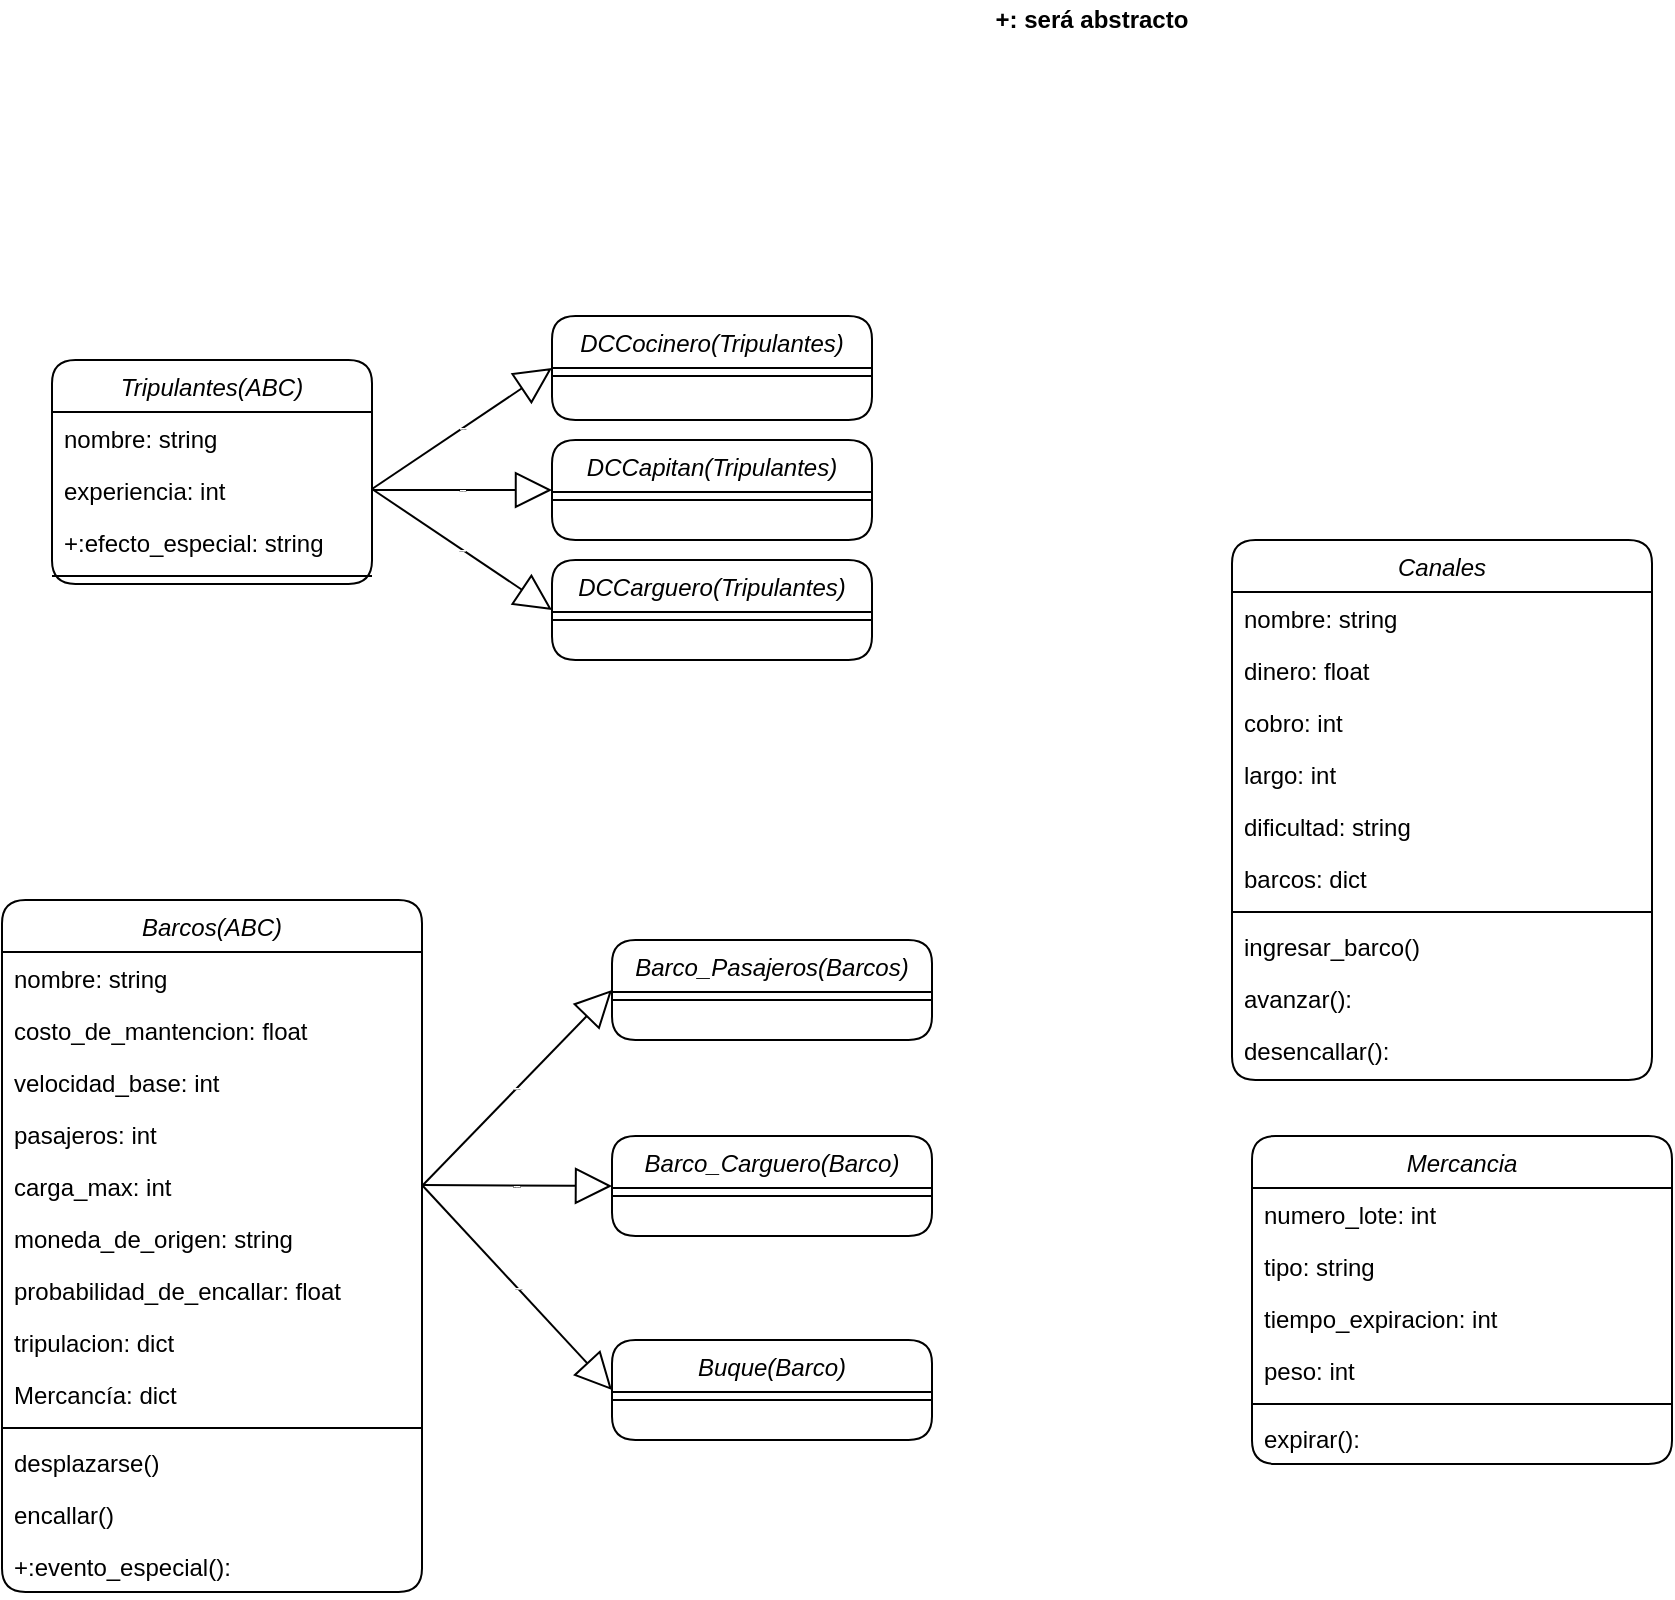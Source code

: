 <mxfile version="14.6.1" type="github">
  <diagram id="C5RBs43oDa-KdzZeNtuy" name="Page-1">
    <mxGraphModel dx="1248" dy="711" grid="1" gridSize="10" guides="1" tooltips="1" connect="1" arrows="1" fold="1" page="1" pageScale="1" pageWidth="827" pageHeight="1169" math="0" shadow="0">
      <root>
        <mxCell id="WIyWlLk6GJQsqaUBKTNV-0" />
        <mxCell id="WIyWlLk6GJQsqaUBKTNV-1" parent="WIyWlLk6GJQsqaUBKTNV-0" />
        <mxCell id="zkfFHV4jXpPFQw0GAbJ--0" value="Barcos(ABC)" style="swimlane;fontStyle=2;align=center;verticalAlign=top;childLayout=stackLayout;horizontal=1;startSize=26;horizontalStack=0;resizeParent=1;resizeLast=0;collapsible=1;marginBottom=0;shadow=0;strokeWidth=1;rounded=1;" parent="WIyWlLk6GJQsqaUBKTNV-1" vertex="1">
          <mxGeometry x="55" y="480" width="210" height="346" as="geometry">
            <mxRectangle x="220" y="120" width="160" height="26" as="alternateBounds" />
          </mxGeometry>
        </mxCell>
        <mxCell id="zkfFHV4jXpPFQw0GAbJ--1" value="nombre: string" style="text;align=left;verticalAlign=top;spacingLeft=4;spacingRight=4;overflow=hidden;rotatable=0;points=[[0,0.5],[1,0.5]];portConstraint=eastwest;rounded=1;" parent="zkfFHV4jXpPFQw0GAbJ--0" vertex="1">
          <mxGeometry y="26" width="210" height="26" as="geometry" />
        </mxCell>
        <mxCell id="IKZnwQnQ5U1V80NzmOC9-25" value="costo_de_mantencion: float" style="text;align=left;verticalAlign=top;spacingLeft=4;spacingRight=4;overflow=hidden;rotatable=0;points=[[0,0.5],[1,0.5]];portConstraint=eastwest;shadow=0;html=0;rounded=1;" parent="zkfFHV4jXpPFQw0GAbJ--0" vertex="1">
          <mxGeometry y="52" width="210" height="26" as="geometry" />
        </mxCell>
        <mxCell id="zkfFHV4jXpPFQw0GAbJ--2" value="velocidad_base: int&#xa;" style="text;align=left;verticalAlign=top;spacingLeft=4;spacingRight=4;overflow=hidden;rotatable=0;points=[[0,0.5],[1,0.5]];portConstraint=eastwest;shadow=0;html=0;rounded=1;" parent="zkfFHV4jXpPFQw0GAbJ--0" vertex="1">
          <mxGeometry y="78" width="210" height="26" as="geometry" />
        </mxCell>
        <mxCell id="IKZnwQnQ5U1V80NzmOC9-27" value="pasajeros: int&#xa;" style="text;align=left;verticalAlign=top;spacingLeft=4;spacingRight=4;overflow=hidden;rotatable=0;points=[[0,0.5],[1,0.5]];portConstraint=eastwest;shadow=0;html=0;rounded=1;" parent="zkfFHV4jXpPFQw0GAbJ--0" vertex="1">
          <mxGeometry y="104" width="210" height="26" as="geometry" />
        </mxCell>
        <mxCell id="IKZnwQnQ5U1V80NzmOC9-24" value="carga_max: int" style="text;align=left;verticalAlign=top;spacingLeft=4;spacingRight=4;overflow=hidden;rotatable=0;points=[[0,0.5],[1,0.5]];portConstraint=eastwest;shadow=0;html=0;rounded=1;" parent="zkfFHV4jXpPFQw0GAbJ--0" vertex="1">
          <mxGeometry y="130" width="210" height="26" as="geometry" />
        </mxCell>
        <mxCell id="IKZnwQnQ5U1V80NzmOC9-28" value="moneda_de_origen: string" style="text;align=left;verticalAlign=top;spacingLeft=4;spacingRight=4;overflow=hidden;rotatable=0;points=[[0,0.5],[1,0.5]];portConstraint=eastwest;shadow=0;html=0;rounded=1;" parent="zkfFHV4jXpPFQw0GAbJ--0" vertex="1">
          <mxGeometry y="156" width="210" height="26" as="geometry" />
        </mxCell>
        <mxCell id="IKZnwQnQ5U1V80NzmOC9-30" value="probabilidad_de_encallar: float" style="text;align=left;verticalAlign=top;spacingLeft=4;spacingRight=4;overflow=hidden;rotatable=0;points=[[0,0.5],[1,0.5]];portConstraint=eastwest;shadow=0;html=0;rounded=1;" parent="zkfFHV4jXpPFQw0GAbJ--0" vertex="1">
          <mxGeometry y="182" width="210" height="26" as="geometry" />
        </mxCell>
        <mxCell id="IKZnwQnQ5U1V80NzmOC9-29" value="tripulacion: dict" style="text;align=left;verticalAlign=top;spacingLeft=4;spacingRight=4;overflow=hidden;rotatable=0;points=[[0,0.5],[1,0.5]];portConstraint=eastwest;shadow=0;html=0;rounded=1;" parent="zkfFHV4jXpPFQw0GAbJ--0" vertex="1">
          <mxGeometry y="208" width="210" height="26" as="geometry" />
        </mxCell>
        <mxCell id="IKZnwQnQ5U1V80NzmOC9-31" value="Mercancía: dict" style="text;align=left;verticalAlign=top;spacingLeft=4;spacingRight=4;overflow=hidden;rotatable=0;points=[[0,0.5],[1,0.5]];portConstraint=eastwest;shadow=0;html=0;rounded=1;" parent="zkfFHV4jXpPFQw0GAbJ--0" vertex="1">
          <mxGeometry y="234" width="210" height="26" as="geometry" />
        </mxCell>
        <mxCell id="zkfFHV4jXpPFQw0GAbJ--4" value="" style="line;html=1;strokeWidth=1;align=left;verticalAlign=middle;spacingTop=-1;spacingLeft=3;spacingRight=3;rotatable=0;labelPosition=right;points=[];portConstraint=eastwest;rounded=1;" parent="zkfFHV4jXpPFQw0GAbJ--0" vertex="1">
          <mxGeometry y="260" width="210" height="8" as="geometry" />
        </mxCell>
        <mxCell id="zkfFHV4jXpPFQw0GAbJ--5" value="desplazarse()" style="text;align=left;verticalAlign=top;spacingLeft=4;spacingRight=4;overflow=hidden;rotatable=0;points=[[0,0.5],[1,0.5]];portConstraint=eastwest;rounded=1;" parent="zkfFHV4jXpPFQw0GAbJ--0" vertex="1">
          <mxGeometry y="268" width="210" height="26" as="geometry" />
        </mxCell>
        <mxCell id="IKZnwQnQ5U1V80NzmOC9-32" value="encallar()" style="text;align=left;verticalAlign=top;spacingLeft=4;spacingRight=4;overflow=hidden;rotatable=0;points=[[0,0.5],[1,0.5]];portConstraint=eastwest;rounded=1;" parent="zkfFHV4jXpPFQw0GAbJ--0" vertex="1">
          <mxGeometry y="294" width="210" height="26" as="geometry" />
        </mxCell>
        <mxCell id="IKZnwQnQ5U1V80NzmOC9-34" value="+:evento_especial():" style="text;align=left;verticalAlign=top;spacingLeft=4;spacingRight=4;overflow=hidden;rotatable=0;points=[[0,0.5],[1,0.5]];portConstraint=eastwest;rounded=1;" parent="zkfFHV4jXpPFQw0GAbJ--0" vertex="1">
          <mxGeometry y="320" width="210" height="26" as="geometry" />
        </mxCell>
        <mxCell id="IKZnwQnQ5U1V80NzmOC9-1" value="Tripulantes(ABC)" style="swimlane;fontStyle=2;align=center;verticalAlign=top;childLayout=stackLayout;horizontal=1;startSize=26;horizontalStack=0;resizeParent=1;resizeLast=0;collapsible=1;marginBottom=0;shadow=0;strokeWidth=1;rounded=1;" parent="WIyWlLk6GJQsqaUBKTNV-1" vertex="1">
          <mxGeometry x="80" y="210" width="160" height="112" as="geometry">
            <mxRectangle x="220" y="120" width="160" height="26" as="alternateBounds" />
          </mxGeometry>
        </mxCell>
        <mxCell id="IKZnwQnQ5U1V80NzmOC9-2" value="nombre: string " style="text;align=left;verticalAlign=top;spacingLeft=4;spacingRight=4;overflow=hidden;rotatable=0;points=[[0,0.5],[1,0.5]];portConstraint=eastwest;rounded=1;" parent="IKZnwQnQ5U1V80NzmOC9-1" vertex="1">
          <mxGeometry y="26" width="160" height="26" as="geometry" />
        </mxCell>
        <mxCell id="IKZnwQnQ5U1V80NzmOC9-3" value="experiencia: int " style="text;align=left;verticalAlign=top;spacingLeft=4;spacingRight=4;overflow=hidden;rotatable=0;points=[[0,0.5],[1,0.5]];portConstraint=eastwest;shadow=0;html=0;rounded=1;" parent="IKZnwQnQ5U1V80NzmOC9-1" vertex="1">
          <mxGeometry y="52" width="160" height="26" as="geometry" />
        </mxCell>
        <mxCell id="IKZnwQnQ5U1V80NzmOC9-38" value="+:efecto_especial: string " style="text;align=left;verticalAlign=top;spacingLeft=4;spacingRight=4;overflow=hidden;rotatable=0;points=[[0,0.5],[1,0.5]];portConstraint=eastwest;shadow=0;html=0;rounded=1;" parent="IKZnwQnQ5U1V80NzmOC9-1" vertex="1">
          <mxGeometry y="78" width="160" height="26" as="geometry" />
        </mxCell>
        <mxCell id="IKZnwQnQ5U1V80NzmOC9-4" value="" style="line;html=1;strokeWidth=1;align=left;verticalAlign=middle;spacingTop=-1;spacingLeft=3;spacingRight=3;rotatable=0;labelPosition=right;points=[];portConstraint=eastwest;rounded=1;" parent="IKZnwQnQ5U1V80NzmOC9-1" vertex="1">
          <mxGeometry y="104" width="160" height="8" as="geometry" />
        </mxCell>
        <mxCell id="IKZnwQnQ5U1V80NzmOC9-35" value="&lt;b&gt;+: será abstracto&lt;/b&gt;" style="text;html=1;strokeColor=none;fillColor=none;align=center;verticalAlign=middle;whiteSpace=wrap;rounded=1;" parent="WIyWlLk6GJQsqaUBKTNV-1" vertex="1">
          <mxGeometry x="490" y="30" width="220" height="20" as="geometry" />
        </mxCell>
        <mxCell id="IKZnwQnQ5U1V80NzmOC9-39" value="Canales" style="swimlane;fontStyle=2;align=center;verticalAlign=top;childLayout=stackLayout;horizontal=1;startSize=26;horizontalStack=0;resizeParent=1;resizeLast=0;collapsible=1;marginBottom=0;shadow=0;strokeWidth=1;rounded=1;" parent="WIyWlLk6GJQsqaUBKTNV-1" vertex="1">
          <mxGeometry x="670" y="300" width="210" height="270" as="geometry">
            <mxRectangle x="220" y="120" width="160" height="26" as="alternateBounds" />
          </mxGeometry>
        </mxCell>
        <mxCell id="IKZnwQnQ5U1V80NzmOC9-40" value="nombre: string" style="text;align=left;verticalAlign=top;spacingLeft=4;spacingRight=4;overflow=hidden;rotatable=0;points=[[0,0.5],[1,0.5]];portConstraint=eastwest;rounded=1;" parent="IKZnwQnQ5U1V80NzmOC9-39" vertex="1">
          <mxGeometry y="26" width="210" height="26" as="geometry" />
        </mxCell>
        <mxCell id="IKZnwQnQ5U1V80NzmOC9-44" value="dinero: float" style="text;align=left;verticalAlign=top;spacingLeft=4;spacingRight=4;overflow=hidden;rotatable=0;points=[[0,0.5],[1,0.5]];portConstraint=eastwest;shadow=0;html=0;rounded=1;" parent="IKZnwQnQ5U1V80NzmOC9-39" vertex="1">
          <mxGeometry y="52" width="210" height="26" as="geometry" />
        </mxCell>
        <mxCell id="IKZnwQnQ5U1V80NzmOC9-45" value="cobro: int " style="text;align=left;verticalAlign=top;spacingLeft=4;spacingRight=4;overflow=hidden;rotatable=0;points=[[0,0.5],[1,0.5]];portConstraint=eastwest;shadow=0;html=0;rounded=1;" parent="IKZnwQnQ5U1V80NzmOC9-39" vertex="1">
          <mxGeometry y="78" width="210" height="26" as="geometry" />
        </mxCell>
        <mxCell id="IKZnwQnQ5U1V80NzmOC9-46" value="largo: int " style="text;align=left;verticalAlign=top;spacingLeft=4;spacingRight=4;overflow=hidden;rotatable=0;points=[[0,0.5],[1,0.5]];portConstraint=eastwest;shadow=0;html=0;rounded=1;" parent="IKZnwQnQ5U1V80NzmOC9-39" vertex="1">
          <mxGeometry y="104" width="210" height="26" as="geometry" />
        </mxCell>
        <mxCell id="IKZnwQnQ5U1V80NzmOC9-47" value="dificultad: string " style="text;align=left;verticalAlign=top;spacingLeft=4;spacingRight=4;overflow=hidden;rotatable=0;points=[[0,0.5],[1,0.5]];portConstraint=eastwest;shadow=0;html=0;rounded=1;" parent="IKZnwQnQ5U1V80NzmOC9-39" vertex="1">
          <mxGeometry y="130" width="210" height="26" as="geometry" />
        </mxCell>
        <mxCell id="IKZnwQnQ5U1V80NzmOC9-48" value="barcos: dict" style="text;align=left;verticalAlign=top;spacingLeft=4;spacingRight=4;overflow=hidden;rotatable=0;points=[[0,0.5],[1,0.5]];portConstraint=eastwest;shadow=0;html=0;rounded=1;" parent="IKZnwQnQ5U1V80NzmOC9-39" vertex="1">
          <mxGeometry y="156" width="210" height="26" as="geometry" />
        </mxCell>
        <mxCell id="IKZnwQnQ5U1V80NzmOC9-49" value="" style="line;html=1;strokeWidth=1;align=left;verticalAlign=middle;spacingTop=-1;spacingLeft=3;spacingRight=3;rotatable=0;labelPosition=right;points=[];portConstraint=eastwest;rounded=1;" parent="IKZnwQnQ5U1V80NzmOC9-39" vertex="1">
          <mxGeometry y="182" width="210" height="8" as="geometry" />
        </mxCell>
        <mxCell id="IKZnwQnQ5U1V80NzmOC9-50" value="ingresar_barco()" style="text;align=left;verticalAlign=top;spacingLeft=4;spacingRight=4;overflow=hidden;rotatable=0;points=[[0,0.5],[1,0.5]];portConstraint=eastwest;rounded=1;" parent="IKZnwQnQ5U1V80NzmOC9-39" vertex="1">
          <mxGeometry y="190" width="210" height="26" as="geometry" />
        </mxCell>
        <mxCell id="IKZnwQnQ5U1V80NzmOC9-51" value="avanzar():" style="text;align=left;verticalAlign=top;spacingLeft=4;spacingRight=4;overflow=hidden;rotatable=0;points=[[0,0.5],[1,0.5]];portConstraint=eastwest;rounded=1;" parent="IKZnwQnQ5U1V80NzmOC9-39" vertex="1">
          <mxGeometry y="216" width="210" height="26" as="geometry" />
        </mxCell>
        <mxCell id="IKZnwQnQ5U1V80NzmOC9-52" value="desencallar():" style="text;align=left;verticalAlign=top;spacingLeft=4;spacingRight=4;overflow=hidden;rotatable=0;points=[[0,0.5],[1,0.5]];portConstraint=eastwest;rounded=1;" parent="IKZnwQnQ5U1V80NzmOC9-39" vertex="1">
          <mxGeometry y="242" width="210" height="26" as="geometry" />
        </mxCell>
        <mxCell id="IKZnwQnQ5U1V80NzmOC9-53" value="Mercancia" style="swimlane;fontStyle=2;align=center;verticalAlign=top;childLayout=stackLayout;horizontal=1;startSize=26;horizontalStack=0;resizeParent=1;resizeLast=0;collapsible=1;marginBottom=0;shadow=0;strokeWidth=1;rounded=1;" parent="WIyWlLk6GJQsqaUBKTNV-1" vertex="1">
          <mxGeometry x="680" y="598" width="210" height="164" as="geometry">
            <mxRectangle x="220" y="120" width="160" height="26" as="alternateBounds" />
          </mxGeometry>
        </mxCell>
        <mxCell id="IKZnwQnQ5U1V80NzmOC9-54" value="numero_lote: int" style="text;align=left;verticalAlign=top;spacingLeft=4;spacingRight=4;overflow=hidden;rotatable=0;points=[[0,0.5],[1,0.5]];portConstraint=eastwest;rounded=1;" parent="IKZnwQnQ5U1V80NzmOC9-53" vertex="1">
          <mxGeometry y="26" width="210" height="26" as="geometry" />
        </mxCell>
        <mxCell id="IKZnwQnQ5U1V80NzmOC9-55" value="tipo: string" style="text;align=left;verticalAlign=top;spacingLeft=4;spacingRight=4;overflow=hidden;rotatable=0;points=[[0,0.5],[1,0.5]];portConstraint=eastwest;shadow=0;html=0;rounded=1;" parent="IKZnwQnQ5U1V80NzmOC9-53" vertex="1">
          <mxGeometry y="52" width="210" height="26" as="geometry" />
        </mxCell>
        <mxCell id="IKZnwQnQ5U1V80NzmOC9-56" value="tiempo_expiracion: int " style="text;align=left;verticalAlign=top;spacingLeft=4;spacingRight=4;overflow=hidden;rotatable=0;points=[[0,0.5],[1,0.5]];portConstraint=eastwest;shadow=0;html=0;rounded=1;" parent="IKZnwQnQ5U1V80NzmOC9-53" vertex="1">
          <mxGeometry y="78" width="210" height="26" as="geometry" />
        </mxCell>
        <mxCell id="IKZnwQnQ5U1V80NzmOC9-57" value="peso: int " style="text;align=left;verticalAlign=top;spacingLeft=4;spacingRight=4;overflow=hidden;rotatable=0;points=[[0,0.5],[1,0.5]];portConstraint=eastwest;shadow=0;html=0;rounded=1;" parent="IKZnwQnQ5U1V80NzmOC9-53" vertex="1">
          <mxGeometry y="104" width="210" height="26" as="geometry" />
        </mxCell>
        <mxCell id="IKZnwQnQ5U1V80NzmOC9-60" value="" style="line;html=1;strokeWidth=1;align=left;verticalAlign=middle;spacingTop=-1;spacingLeft=3;spacingRight=3;rotatable=0;labelPosition=right;points=[];portConstraint=eastwest;rounded=1;" parent="IKZnwQnQ5U1V80NzmOC9-53" vertex="1">
          <mxGeometry y="130" width="210" height="8" as="geometry" />
        </mxCell>
        <mxCell id="IKZnwQnQ5U1V80NzmOC9-61" value="expirar():" style="text;align=left;verticalAlign=top;spacingLeft=4;spacingRight=4;overflow=hidden;rotatable=0;points=[[0,0.5],[1,0.5]];portConstraint=eastwest;rounded=1;" parent="IKZnwQnQ5U1V80NzmOC9-53" vertex="1">
          <mxGeometry y="138" width="210" height="26" as="geometry" />
        </mxCell>
        <mxCell id="IKZnwQnQ5U1V80NzmOC9-64" value="DCCocinero(Tripulantes)" style="swimlane;fontStyle=2;align=center;verticalAlign=top;childLayout=stackLayout;horizontal=1;startSize=26;horizontalStack=0;resizeParent=1;resizeLast=0;collapsible=1;marginBottom=0;shadow=0;strokeWidth=1;rounded=1;" parent="WIyWlLk6GJQsqaUBKTNV-1" vertex="1">
          <mxGeometry x="330" y="188" width="160" height="52" as="geometry">
            <mxRectangle x="220" y="120" width="160" height="26" as="alternateBounds" />
          </mxGeometry>
        </mxCell>
        <mxCell id="IKZnwQnQ5U1V80NzmOC9-68" value="" style="line;html=1;strokeWidth=1;align=left;verticalAlign=middle;spacingTop=-1;spacingLeft=3;spacingRight=3;rotatable=0;labelPosition=right;points=[];portConstraint=eastwest;rounded=1;" parent="IKZnwQnQ5U1V80NzmOC9-64" vertex="1">
          <mxGeometry y="26" width="160" height="8" as="geometry" />
        </mxCell>
        <mxCell id="IKZnwQnQ5U1V80NzmOC9-69" value="DCCarguero(Tripulantes)" style="swimlane;fontStyle=2;align=center;verticalAlign=top;childLayout=stackLayout;horizontal=1;startSize=26;horizontalStack=0;resizeParent=1;resizeLast=0;collapsible=1;marginBottom=0;shadow=0;strokeWidth=1;rounded=1;" parent="WIyWlLk6GJQsqaUBKTNV-1" vertex="1">
          <mxGeometry x="330" y="310" width="160" height="50" as="geometry">
            <mxRectangle x="220" y="120" width="160" height="26" as="alternateBounds" />
          </mxGeometry>
        </mxCell>
        <mxCell id="IKZnwQnQ5U1V80NzmOC9-73" value="" style="line;html=1;strokeWidth=1;align=left;verticalAlign=middle;spacingTop=-1;spacingLeft=3;spacingRight=3;rotatable=0;labelPosition=right;points=[];portConstraint=eastwest;rounded=1;" parent="IKZnwQnQ5U1V80NzmOC9-69" vertex="1">
          <mxGeometry y="26" width="160" height="8" as="geometry" />
        </mxCell>
        <mxCell id="IKZnwQnQ5U1V80NzmOC9-74" value="DCCapitan(Tripulantes)" style="swimlane;fontStyle=2;align=center;verticalAlign=top;childLayout=stackLayout;horizontal=1;startSize=26;horizontalStack=0;resizeParent=1;resizeLast=0;collapsible=1;marginBottom=0;shadow=0;strokeWidth=1;rounded=1;" parent="WIyWlLk6GJQsqaUBKTNV-1" vertex="1">
          <mxGeometry x="330" y="250" width="160" height="50" as="geometry">
            <mxRectangle x="220" y="120" width="160" height="26" as="alternateBounds" />
          </mxGeometry>
        </mxCell>
        <mxCell id="IKZnwQnQ5U1V80NzmOC9-78" value="" style="line;html=1;strokeWidth=1;align=left;verticalAlign=middle;spacingTop=-1;spacingLeft=3;spacingRight=3;rotatable=0;labelPosition=right;points=[];portConstraint=eastwest;rounded=1;" parent="IKZnwQnQ5U1V80NzmOC9-74" vertex="1">
          <mxGeometry y="26" width="160" height="8" as="geometry" />
        </mxCell>
        <mxCell id="ywf7MmyH6Vqb8qdz_fEX-0" value="Barco_Pasajeros(Barcos)" style="swimlane;fontStyle=2;align=center;verticalAlign=top;childLayout=stackLayout;horizontal=1;startSize=26;horizontalStack=0;resizeParent=1;resizeLast=0;collapsible=1;marginBottom=0;shadow=0;strokeWidth=1;rounded=1;" vertex="1" parent="WIyWlLk6GJQsqaUBKTNV-1">
          <mxGeometry x="360" y="500" width="160" height="50" as="geometry">
            <mxRectangle x="220" y="120" width="160" height="26" as="alternateBounds" />
          </mxGeometry>
        </mxCell>
        <mxCell id="ywf7MmyH6Vqb8qdz_fEX-1" value="" style="line;html=1;strokeWidth=1;align=left;verticalAlign=middle;spacingTop=-1;spacingLeft=3;spacingRight=3;rotatable=0;labelPosition=right;points=[];portConstraint=eastwest;rounded=1;" vertex="1" parent="ywf7MmyH6Vqb8qdz_fEX-0">
          <mxGeometry y="26" width="160" height="8" as="geometry" />
        </mxCell>
        <mxCell id="ywf7MmyH6Vqb8qdz_fEX-2" value="Barco_Carguero(Barco)" style="swimlane;fontStyle=2;align=center;verticalAlign=top;childLayout=stackLayout;horizontal=1;startSize=26;horizontalStack=0;resizeParent=1;resizeLast=0;collapsible=1;marginBottom=0;shadow=0;strokeWidth=1;rounded=1;" vertex="1" parent="WIyWlLk6GJQsqaUBKTNV-1">
          <mxGeometry x="360" y="598" width="160" height="50" as="geometry">
            <mxRectangle x="220" y="120" width="160" height="26" as="alternateBounds" />
          </mxGeometry>
        </mxCell>
        <mxCell id="ywf7MmyH6Vqb8qdz_fEX-3" value="" style="line;html=1;strokeWidth=1;align=left;verticalAlign=middle;spacingTop=-1;spacingLeft=3;spacingRight=3;rotatable=0;labelPosition=right;points=[];portConstraint=eastwest;rounded=1;" vertex="1" parent="ywf7MmyH6Vqb8qdz_fEX-2">
          <mxGeometry y="26" width="160" height="8" as="geometry" />
        </mxCell>
        <mxCell id="ywf7MmyH6Vqb8qdz_fEX-5" value="Buque(Barco)" style="swimlane;fontStyle=2;align=center;verticalAlign=top;childLayout=stackLayout;horizontal=1;startSize=26;horizontalStack=0;resizeParent=1;resizeLast=0;collapsible=1;marginBottom=0;shadow=0;strokeWidth=1;rounded=1;" vertex="1" parent="WIyWlLk6GJQsqaUBKTNV-1">
          <mxGeometry x="360" y="700" width="160" height="50" as="geometry">
            <mxRectangle x="220" y="120" width="160" height="26" as="alternateBounds" />
          </mxGeometry>
        </mxCell>
        <mxCell id="ywf7MmyH6Vqb8qdz_fEX-6" value="" style="line;html=1;strokeWidth=1;align=left;verticalAlign=middle;spacingTop=-1;spacingLeft=3;spacingRight=3;rotatable=0;labelPosition=right;points=[];portConstraint=eastwest;rounded=1;" vertex="1" parent="ywf7MmyH6Vqb8qdz_fEX-5">
          <mxGeometry y="26" width="160" height="8" as="geometry" />
        </mxCell>
        <mxCell id="ywf7MmyH6Vqb8qdz_fEX-17" value="Extends" style="endArrow=block;endSize=16;endFill=0;html=1;fontSize=1;fontStyle=1" edge="1" parent="WIyWlLk6GJQsqaUBKTNV-1">
          <mxGeometry width="160" relative="1" as="geometry">
            <mxPoint x="265" y="622.5" as="sourcePoint" />
            <mxPoint x="360" y="623" as="targetPoint" />
          </mxGeometry>
        </mxCell>
        <mxCell id="ywf7MmyH6Vqb8qdz_fEX-19" value="Extends" style="endArrow=block;endSize=16;endFill=0;html=1;fontSize=1;entryX=0;entryY=0.5;entryDx=0;entryDy=0;" edge="1" parent="WIyWlLk6GJQsqaUBKTNV-1" target="ywf7MmyH6Vqb8qdz_fEX-5">
          <mxGeometry width="160" relative="1" as="geometry">
            <mxPoint x="265" y="622.5" as="sourcePoint" />
            <mxPoint x="425" y="622.5" as="targetPoint" />
          </mxGeometry>
        </mxCell>
        <mxCell id="ywf7MmyH6Vqb8qdz_fEX-20" value="Extends" style="endArrow=block;endSize=16;endFill=0;html=1;fontSize=1;entryX=0;entryY=0.5;entryDx=0;entryDy=0;exitX=1;exitY=0.5;exitDx=0;exitDy=0;" edge="1" parent="WIyWlLk6GJQsqaUBKTNV-1" source="IKZnwQnQ5U1V80NzmOC9-24" target="ywf7MmyH6Vqb8qdz_fEX-0">
          <mxGeometry width="160" relative="1" as="geometry">
            <mxPoint x="265" y="585" as="sourcePoint" />
            <mxPoint x="425" y="585" as="targetPoint" />
          </mxGeometry>
        </mxCell>
        <mxCell id="ywf7MmyH6Vqb8qdz_fEX-22" value="Extends" style="endArrow=block;endSize=16;endFill=0;html=1;fontSize=1;" edge="1" parent="WIyWlLk6GJQsqaUBKTNV-1">
          <mxGeometry width="160" relative="1" as="geometry">
            <mxPoint x="240" y="275" as="sourcePoint" />
            <mxPoint x="330" y="275" as="targetPoint" />
          </mxGeometry>
        </mxCell>
        <mxCell id="ywf7MmyH6Vqb8qdz_fEX-23" value="Extends" style="endArrow=block;endSize=16;endFill=0;html=1;fontSize=1;entryX=0;entryY=0.5;entryDx=0;entryDy=0;" edge="1" parent="WIyWlLk6GJQsqaUBKTNV-1" target="IKZnwQnQ5U1V80NzmOC9-69">
          <mxGeometry width="160" relative="1" as="geometry">
            <mxPoint x="240" y="274.5" as="sourcePoint" />
            <mxPoint x="335" y="275" as="targetPoint" />
          </mxGeometry>
        </mxCell>
        <mxCell id="ywf7MmyH6Vqb8qdz_fEX-24" value="Extends" style="endArrow=block;endSize=16;endFill=0;html=1;fontSize=1;entryX=0;entryY=0.5;entryDx=0;entryDy=0;" edge="1" parent="WIyWlLk6GJQsqaUBKTNV-1" target="IKZnwQnQ5U1V80NzmOC9-64">
          <mxGeometry width="160" relative="1" as="geometry">
            <mxPoint x="240" y="274.5" as="sourcePoint" />
            <mxPoint x="335" y="275" as="targetPoint" />
          </mxGeometry>
        </mxCell>
      </root>
    </mxGraphModel>
  </diagram>
</mxfile>
